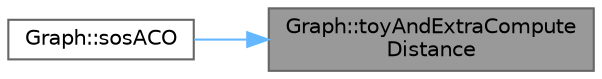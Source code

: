 digraph "Graph::toyAndExtraComputeDistance"
{
 // LATEX_PDF_SIZE
  bgcolor="transparent";
  edge [fontname=Helvetica,fontsize=10,labelfontname=Helvetica,labelfontsize=10];
  node [fontname=Helvetica,fontsize=10,shape=box,height=0.2,width=0.4];
  rankdir="RL";
  Node1 [label="Graph::toyAndExtraCompute\lDistance",height=0.2,width=0.4,color="gray40", fillcolor="grey60", style="filled", fontcolor="black",tooltip=" "];
  Node1 -> Node2 [dir="back",color="steelblue1",style="solid"];
  Node2 [label="Graph::sosACO",height=0.2,width=0.4,color="grey40", fillcolor="white", style="filled",URL="$class_graph.html#af49a09f251a449d61851323a1f1bcb8e",tooltip=" "];
}
